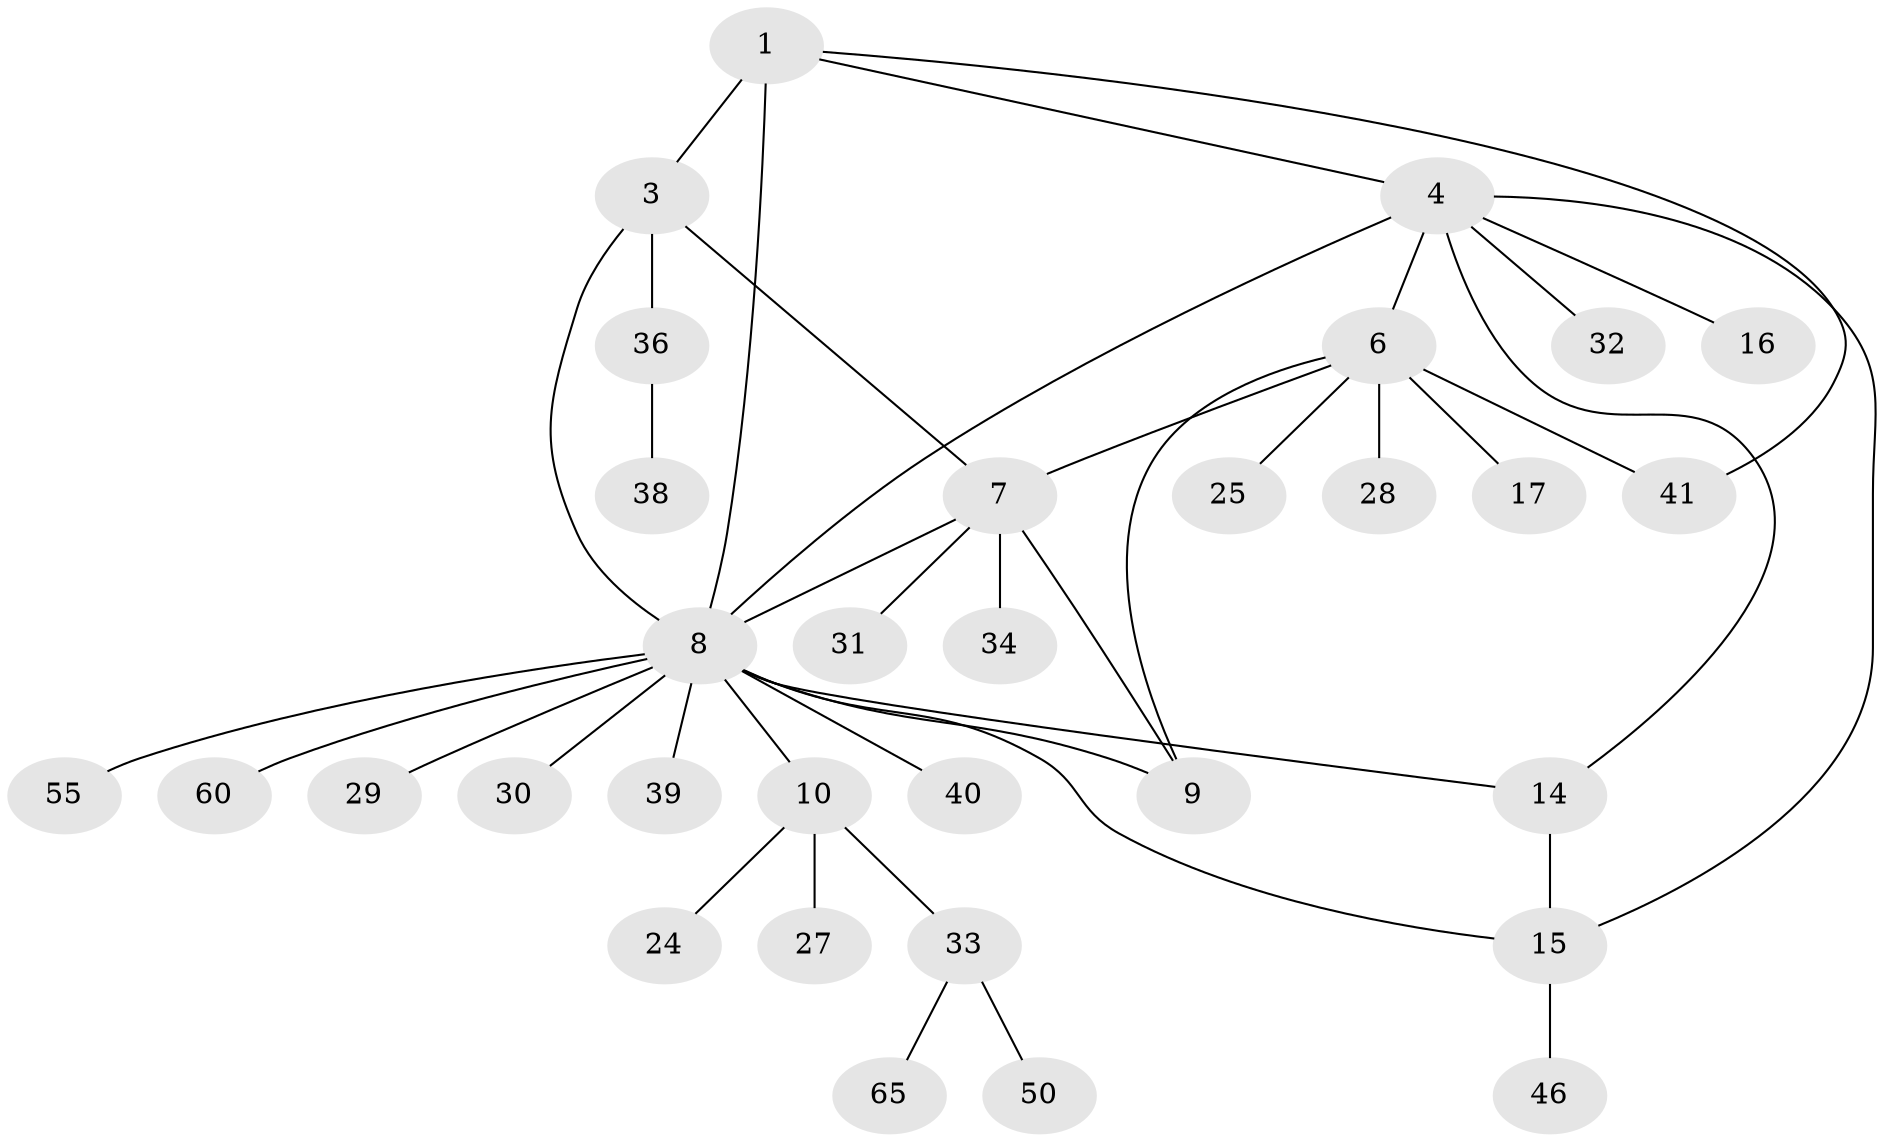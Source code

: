 // original degree distribution, {6: 0.015384615384615385, 5: 0.046153846153846156, 3: 0.06153846153846154, 10: 0.015384615384615385, 8: 0.015384615384615385, 12: 0.015384615384615385, 7: 0.046153846153846156, 4: 0.046153846153846156, 1: 0.5538461538461539, 2: 0.18461538461538463}
// Generated by graph-tools (version 1.1) at 2025/19/03/04/25 18:19:45]
// undirected, 32 vertices, 41 edges
graph export_dot {
graph [start="1"]
  node [color=gray90,style=filled];
  1 [super="+2+57"];
  3;
  4 [super="+5"];
  6;
  7 [super="+21+61+64+49+53+19"];
  8 [super="+12+13+47+48"];
  9 [super="+54"];
  10 [super="+11+45"];
  14;
  15;
  16;
  17 [super="+52"];
  24;
  25;
  27;
  28;
  29;
  30;
  31;
  32;
  33;
  34;
  36;
  38 [super="+56"];
  39;
  40;
  41;
  46;
  50;
  55;
  60;
  65;
  1 -- 3 [weight=2];
  1 -- 41;
  1 -- 8;
  1 -- 4;
  3 -- 7;
  3 -- 36;
  3 -- 8;
  4 -- 6 [weight=2];
  4 -- 15;
  4 -- 32;
  4 -- 16;
  4 -- 8;
  4 -- 14;
  6 -- 7;
  6 -- 17;
  6 -- 25;
  6 -- 28;
  6 -- 41;
  6 -- 9;
  7 -- 8;
  7 -- 9;
  7 -- 31;
  7 -- 34;
  8 -- 9;
  8 -- 29;
  8 -- 40;
  8 -- 10 [weight=2];
  8 -- 55;
  8 -- 60;
  8 -- 30;
  8 -- 39;
  8 -- 14;
  8 -- 15;
  10 -- 27;
  10 -- 24;
  10 -- 33;
  14 -- 15;
  15 -- 46;
  33 -- 50;
  33 -- 65;
  36 -- 38;
}
